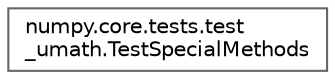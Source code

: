 digraph "Graphical Class Hierarchy"
{
 // LATEX_PDF_SIZE
  bgcolor="transparent";
  edge [fontname=Helvetica,fontsize=10,labelfontname=Helvetica,labelfontsize=10];
  node [fontname=Helvetica,fontsize=10,shape=box,height=0.2,width=0.4];
  rankdir="LR";
  Node0 [id="Node000000",label="numpy.core.tests.test\l_umath.TestSpecialMethods",height=0.2,width=0.4,color="grey40", fillcolor="white", style="filled",URL="$da/da5/classnumpy_1_1core_1_1tests_1_1test__umath_1_1TestSpecialMethods.html",tooltip=" "];
}
